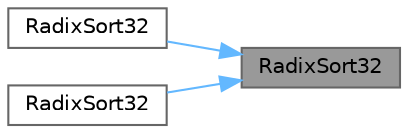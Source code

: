 digraph "RadixSort32"
{
 // INTERACTIVE_SVG=YES
 // LATEX_PDF_SIZE
  bgcolor="transparent";
  edge [fontname=Helvetica,fontsize=10,labelfontname=Helvetica,labelfontsize=10];
  node [fontname=Helvetica,fontsize=10,shape=box,height=0.2,width=0.4];
  rankdir="RL";
  Node1 [id="Node000001",label="RadixSort32",height=0.2,width=0.4,color="gray40", fillcolor="grey60", style="filled", fontcolor="black",tooltip="Very fast 32bit radix sort."];
  Node1 -> Node2 [id="edge1_Node000001_Node000002",dir="back",color="steelblue1",style="solid",tooltip=" "];
  Node2 [id="Node000002",label="RadixSort32",height=0.2,width=0.4,color="grey40", fillcolor="white", style="filled",URL="$d3/d9e/Sorting_8h.html#ad195730b974dc3bfedbd2669c351c85f",tooltip=" "];
  Node1 -> Node3 [id="edge2_Node000001_Node000003",dir="back",color="steelblue1",style="solid",tooltip=" "];
  Node3 [id="Node000003",label="RadixSort32",height=0.2,width=0.4,color="grey40", fillcolor="white", style="filled",URL="$d3/d9e/Sorting_8h.html#a792609f736ee27d9769c0c2050055ad1",tooltip=" "];
}

